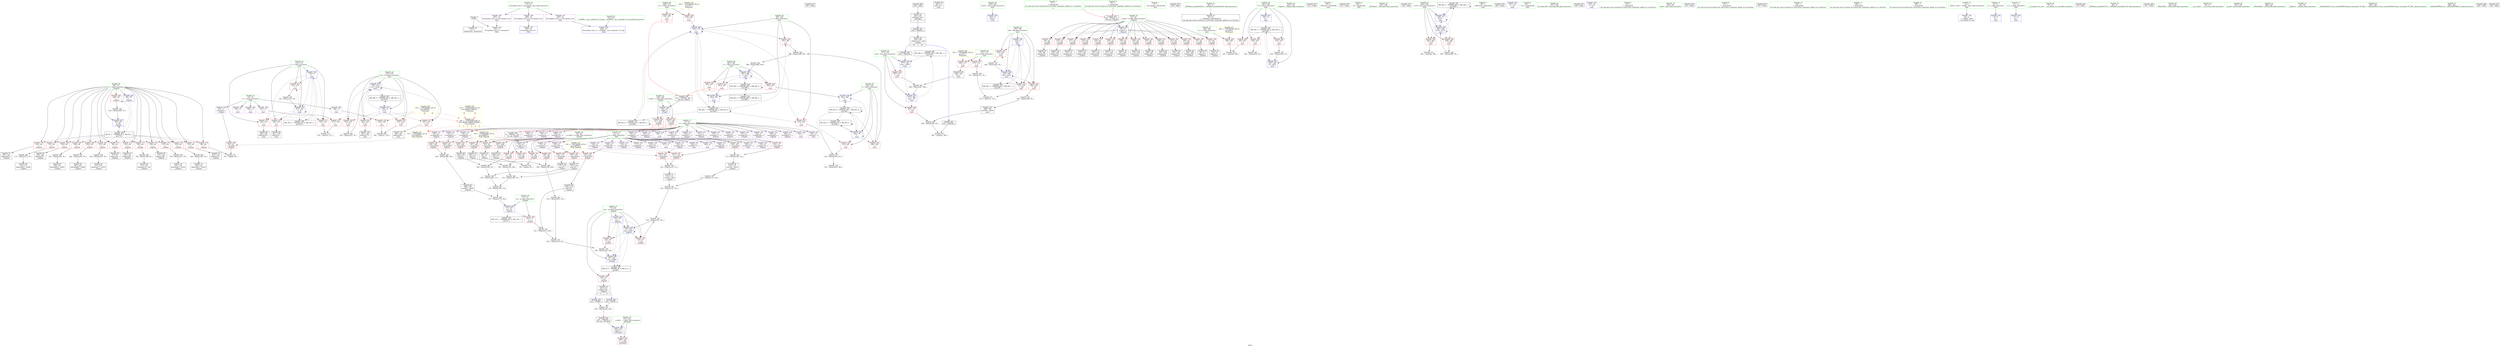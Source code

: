 digraph "SVFG" {
	label="SVFG";

	Node0x55d7565b60c0 [shape=record,color=grey,label="{NodeID: 0\nNullPtr}"];
	Node0x55d7565b60c0 -> Node0x55d7565da450[style=solid];
	Node0x55d7565b60c0 -> Node0x55d7565e6ba0[style=solid];
	Node0x55d7565ee380 [shape=record,color=grey,label="{NodeID: 360\n144 = Binary(143, 78, )\n}"];
	Node0x55d7565ee380 -> Node0x55d7565db350[style=solid];
	Node0x55d7565dc7a0 [shape=record,color=red,label="{NodeID: 194\n165\<--164\n\<--arrayidx44\n_Z3getid\n}"];
	Node0x55d7565dc7a0 -> Node0x55d7565db900[style=solid];
	Node0x55d7565d9990 [shape=record,color=purple,label="{NodeID: 111\n92\<--17\narrayidx4\<--x\n_Z3getid\n}"];
	Node0x55d7565d9990 -> Node0x55d7565e20a0[style=solid];
	Node0x55d7565d7c90 [shape=record,color=green,label="{NodeID: 28\n69\<--70\ni\<--i_field_insensitive\n_Z3getid\n}"];
	Node0x55d7565d7c90 -> Node0x55d7565e12d0[style=solid];
	Node0x55d7565d7c90 -> Node0x55d7565e13a0[style=solid];
	Node0x55d7565d7c90 -> Node0x55d7565e1470[style=solid];
	Node0x55d7565d7c90 -> Node0x55d7565e1540[style=solid];
	Node0x55d7565d7c90 -> Node0x55d7565e1610[style=solid];
	Node0x55d7565d7c90 -> Node0x55d7565e16e0[style=solid];
	Node0x55d7565d7c90 -> Node0x55d7565e17b0[style=solid];
	Node0x55d7565d7c90 -> Node0x55d7565e1880[style=solid];
	Node0x55d7565d7c90 -> Node0x55d7565e1950[style=solid];
	Node0x55d7565d7c90 -> Node0x55d7565e1a20[style=solid];
	Node0x55d7565d7c90 -> Node0x55d7565e1af0[style=solid];
	Node0x55d7565d7c90 -> Node0x55d7565e1bc0[style=solid];
	Node0x55d7565d7c90 -> Node0x55d7565e1c90[style=solid];
	Node0x55d7565d7c90 -> Node0x55d7565e1d60[style=solid];
	Node0x55d7565d7c90 -> Node0x55d7565e1e30[style=solid];
	Node0x55d7565d7c90 -> Node0x55d7565e6f10[style=solid];
	Node0x55d7565d7c90 -> Node0x55d7565e7250[style=solid];
	Node0x55d75661ca40 [shape=record,color=black,label="{NodeID: 471\n305 = PHI()\n}"];
	Node0x55d7565e3cc0 [shape=record,color=black,label="{NodeID: 388\nMR_38V_2 = PHI(MR_38V_4, MR_38V_1, )\npts\{278 \}\n}"];
	Node0x55d7565e3cc0 -> Node0x55d7565e79a0[style=dashed];
	Node0x55d7565dde60 [shape=record,color=red,label="{NodeID: 222\n394\<--279\n\<--i28\nmain\n}"];
	Node0x55d7565dde60 -> Node0x55d7565ed780[style=solid];
	Node0x55d7565df910 [shape=record,color=purple,label="{NodeID: 139\n218\<--21\narrayidx78\<--y\n_Z3getid\n}"];
	Node0x55d7565df910 -> Node0x55d7565dcbb0[style=solid];
	Node0x55d7565da550 [shape=record,color=black,label="{NodeID: 56\n262\<--9\nmain_ret\<--\nmain\n}"];
	Node0x55d7565ebb00 [shape=record,color=grey,label="{NodeID: 333\n414 = Binary(412, 413, )\n}"];
	Node0x55d7565ebb00 -> Node0x55d7565ebc80[style=solid];
	Node0x55d7565e74c0 [shape=record,color=blue,label="{NodeID: 250\n263\<--9\nretval\<--\nmain\n}"];
	Node0x55d7565e1060 [shape=record,color=red,label="{NodeID: 167\n135\<--67\n\<--ans\n_Z3getid\n}"];
	Node0x55d7565e1060 -> Node0x55d7565eca00[style=solid];
	Node0x55d7565dbc40 [shape=record,color=black,label="{NodeID: 84\n181\<--180\nidxprom55\<--\n_Z3getid\n}"];
	Node0x55d7565b6310 [shape=record,color=green,label="{NodeID: 1\n7\<--1\n__dso_handle\<--dummyObj\nGlob }"];
	Node0x55d7565ee500 [shape=record,color=grey,label="{NodeID: 361\n368 = Binary(367, 366, )\n}"];
	Node0x55d7565ee500 -> Node0x55d7565e7a70[style=solid];
	Node0x55d7565dc870 [shape=record,color=red,label="{NodeID: 195\n176\<--175\n\<--arrayidx51\n_Z3getid\n}"];
	Node0x55d7565dc870 -> Node0x55d7565dbb70[style=solid];
	Node0x55d7565d9a60 [shape=record,color=purple,label="{NodeID: 112\n100\<--17\narrayidx7\<--x\n_Z3getid\n}"];
	Node0x55d7565d7d60 [shape=record,color=green,label="{NodeID: 29\n71\<--72\nyy\<--yy_field_insensitive\n_Z3getid\n}"];
	Node0x55d7565d7d60 -> Node0x55d7565e1f00[style=solid];
	Node0x55d7565d7d60 -> Node0x55d7565e70b0[style=solid];
	Node0x55d75661cb40 [shape=record,color=black,label="{NodeID: 472\n309 = PHI()\n}"];
	Node0x55d7565e41c0 [shape=record,color=black,label="{NodeID: 389\nMR_40V_2 = PHI(MR_40V_4, MR_40V_1, )\npts\{280 \}\n}"];
	Node0x55d7565e41c0 -> Node0x55d7565e7b40[style=dashed];
	Node0x55d7565ddf30 [shape=record,color=red,label="{NodeID: 223\n419\<--279\n\<--i28\nmain\n}"];
	Node0x55d7565ddf30 -> Node0x55d7565edf00[style=solid];
	Node0x55d7565df9e0 [shape=record,color=purple,label="{NodeID: 140\n327\<--21\n\<--y\nmain\n}"];
	Node0x55d7565da620 [shape=record,color=black,label="{NodeID: 57\n44\<--45\n\<--_ZNSt8ios_base4InitD1Ev\nCan only get source location for instruction, argument, global var or function.}"];
	Node0x55d7566086e0 [shape=record,color=yellow,style=double,label="{NodeID: 417\n26V_1 = ENCHI(MR_26V_0)\npts\{266 \}\nFun[main]}"];
	Node0x55d7566086e0 -> Node0x55d7565dcef0[style=dashed];
	Node0x55d7565ebc80 [shape=record,color=grey,label="{NodeID: 334\n415 = Binary(414, 390, )\n}"];
	Node0x55d7565e7590 [shape=record,color=blue,label="{NodeID: 251\n267\<--9\ntt\<--\nmain\n}"];
	Node0x55d7565e7590 -> Node0x55d7565e2dc0[style=dashed];
	Node0x55d7565e1130 [shape=record,color=red,label="{NodeID: 168\n223\<--67\n\<--ans\n_Z3getid\n}"];
	Node0x55d7565e1130 -> Node0x55d7565ebe00[style=solid];
	Node0x55d7565dbd10 [shape=record,color=black,label="{NodeID: 85\n184\<--183\nidxprom57\<--\n_Z3getid\n}"];
	Node0x55d7565cd1c0 [shape=record,color=green,label="{NodeID: 2\n9\<--1\n\<--dummyObj\nCan only get source location for instruction, argument, global var or function.|{<s0>4}}"];
	Node0x55d7565cd1c0:s0 -> Node0x55d75661d860[style=solid,color=red];
	Node0x55d7565ee680 [shape=record,color=grey,label="{NodeID: 362\n195 = Binary(186, 194, )\n}"];
	Node0x55d7565ee680 -> Node0x55d7565dbf80[style=solid];
	Node0x55d7565dc940 [shape=record,color=red,label="{NodeID: 196\n186\<--185\n\<--arrayidx58\n_Z3getid\n}"];
	Node0x55d7565dc940 -> Node0x55d7565ee680[style=solid];
	Node0x55d7565d9b30 [shape=record,color=purple,label="{NodeID: 113\n103\<--17\narrayidx9\<--x\n_Z3getid\n}"];
	Node0x55d7565d9b30 -> Node0x55d7565e2170[style=solid];
	Node0x55d7565d7e30 [shape=record,color=green,label="{NodeID: 30\n234\<--235\n_Z3getd\<--_Z3getd_field_insensitive\n}"];
	Node0x55d75661cc40 [shape=record,color=black,label="{NodeID: 473\n311 = PHI()\n}"];
	Node0x55d7565e42b0 [shape=record,color=black,label="{NodeID: 390\nMR_42V_2 = PHI(MR_42V_3, MR_42V_1, )\npts\{282 \}\n}"];
	Node0x55d7565e42b0 -> Node0x55d7565e7c10[style=dashed];
	Node0x55d7565e42b0 -> Node0x55d7565e42b0[style=dashed];
	Node0x55d7565de000 [shape=record,color=red,label="{NodeID: 224\n386\<--281\n\<--l\nmain\n}"];
	Node0x55d7565de000 -> Node0x55d7565ec880[style=solid];
	Node0x55d7565dfab0 [shape=record,color=purple,label="{NodeID: 141\n328\<--21\narrayidx11\<--y\nmain\n}"];
	Node0x55d7565da720 [shape=record,color=black,label="{NodeID: 58\n82\<--81\nidxprom\<--\n_Z3getid\n}"];
	Node0x55d7565ebe00 [shape=record,color=grey,label="{NodeID: 335\n224 = Binary(223, 222, )\n}"];
	Node0x55d7565ebe00 -> Node0x55d7565e7180[style=solid];
	Node0x55d7565e7660 [shape=record,color=blue,label="{NodeID: 252\n273\<--9\ni\<--\nmain\n}"];
	Node0x55d7565e7660 -> Node0x55d7565dd570[style=dashed];
	Node0x55d7565e7660 -> Node0x55d7565dd640[style=dashed];
	Node0x55d7565e7660 -> Node0x55d7565dd710[style=dashed];
	Node0x55d7565e7660 -> Node0x55d7565dd7e0[style=dashed];
	Node0x55d7565e7660 -> Node0x55d7565e7730[style=dashed];
	Node0x55d7565e7660 -> Node0x55d7565e32c0[style=dashed];
	Node0x55d7565e1200 [shape=record,color=red,label="{NodeID: 169\n232\<--67\n\<--ans\n_Z3getid\n}"];
	Node0x55d7565e1200 -> Node0x55d7565dc530[style=solid];
	Node0x55d7565dbde0 [shape=record,color=black,label="{NodeID: 86\n188\<--187\nidxprom59\<--\n_Z3getid\n}"];
	Node0x55d7565cd250 [shape=record,color=green,label="{NodeID: 3\n25\<--1\n_ZSt3cin\<--dummyObj\nGlob }"];
	Node0x55d7565ee800 [shape=record,color=grey,label="{NodeID: 363\n354 = Binary(353, 78, )\n}"];
	Node0x55d7565ee800 -> Node0x55d7565e78d0[style=solid];
	Node0x55d7565dca10 [shape=record,color=red,label="{NodeID: 197\n194\<--193\n\<--arrayidx63\n_Z3getid\n}"];
	Node0x55d7565dca10 -> Node0x55d7565ee680[style=solid];
	Node0x55d7565d9c00 [shape=record,color=purple,label="{NodeID: 114\n107\<--17\narrayidx11\<--x\n_Z3getid\n}"];
	Node0x55d7565d7f00 [shape=record,color=green,label="{NodeID: 31\n238\<--239\nx.addr\<--x.addr_field_insensitive\n_Z3getd\n}"];
	Node0x55d7565d7f00 -> Node0x55d7565dcc80[style=solid];
	Node0x55d7565d7f00 -> Node0x55d7565dcd50[style=solid];
	Node0x55d7565d7f00 -> Node0x55d7565e7320[style=solid];
	Node0x55d75661ce10 [shape=record,color=black,label="{NodeID: 474\n312 = PHI()\n}"];
	Node0x55d7565e43a0 [shape=record,color=black,label="{NodeID: 391\nMR_44V_2 = PHI(MR_44V_3, MR_44V_1, )\npts\{284 \}\n}"];
	Node0x55d7565e43a0 -> Node0x55d7565e7ce0[style=dashed];
	Node0x55d7565e43a0 -> Node0x55d7565e43a0[style=dashed];
	Node0x55d7565de0d0 [shape=record,color=red,label="{NodeID: 225\n412\<--281\n\<--l\nmain\n}"];
	Node0x55d7565de0d0 -> Node0x55d7565ebb00[style=solid];
	Node0x55d7565dfb80 [shape=record,color=purple,label="{NodeID: 142\n349\<--21\n\<--y\nmain\n}"];
	Node0x55d7565da7f0 [shape=record,color=black,label="{NodeID: 59\n88\<--87\nidxprom1\<--\n_Z3getid\n}"];
	Node0x55d7566088a0 [shape=record,color=yellow,style=double,label="{NodeID: 419\n30V_1 = ENCHI(MR_30V_0)\npts\{270 \}\nFun[main]}"];
	Node0x55d7566088a0 -> Node0x55d7565dd230[style=dashed];
	Node0x55d7566088a0 -> Node0x55d7565dd300[style=dashed];
	Node0x55d7565ebf80 [shape=record,color=grey,label="{NodeID: 336\n229 = Binary(228, 78, )\n}"];
	Node0x55d7565ebf80 -> Node0x55d7565e7250[style=solid];
	Node0x55d7565e7730 [shape=record,color=blue,label="{NodeID: 253\n273\<--332\ni\<--inc\nmain\n}"];
	Node0x55d7565e7730 -> Node0x55d7565dd570[style=dashed];
	Node0x55d7565e7730 -> Node0x55d7565dd640[style=dashed];
	Node0x55d7565e7730 -> Node0x55d7565dd710[style=dashed];
	Node0x55d7565e7730 -> Node0x55d7565dd7e0[style=dashed];
	Node0x55d7565e7730 -> Node0x55d7565e7730[style=dashed];
	Node0x55d7565e7730 -> Node0x55d7565e32c0[style=dashed];
	Node0x55d7565e12d0 [shape=record,color=red,label="{NodeID: 170\n80\<--69\n\<--i\n_Z3getid\n}"];
	Node0x55d7565e12d0 -> Node0x55d7565efa00[style=solid];
	Node0x55d7565dbeb0 [shape=record,color=black,label="{NodeID: 87\n192\<--191\nidxprom62\<--sub61\n_Z3getid\n}"];
	Node0x55d7565cc1d0 [shape=record,color=green,label="{NodeID: 4\n26\<--1\n.str\<--dummyObj\nGlob }"];
	Node0x55d7565ee980 [shape=record,color=grey,label="{NodeID: 364\n197 = Binary(179, 196, )\n}"];
	Node0x55d7565ee980 -> Node0x55d7565e70b0[style=solid];
	Node0x55d7565dcae0 [shape=record,color=red,label="{NodeID: 198\n207\<--206\n\<--arrayidx70\n_Z3getid\n}"];
	Node0x55d7565dcae0 -> Node0x55d7565dc1f0[style=solid];
	Node0x55d7565d9cd0 [shape=record,color=purple,label="{NodeID: 115\n111\<--17\narrayidx13\<--x\n_Z3getid\n}"];
	Node0x55d7565d9cd0 -> Node0x55d7565e2240[style=solid];
	Node0x55d7565d7fd0 [shape=record,color=green,label="{NodeID: 32\n247\<--248\n_ZSt3absd\<--_ZSt3absd_field_insensitive\n}"];
	Node0x55d75661cee0 [shape=record,color=black,label="{NodeID: 475\n324 = PHI()\n}"];
	Node0x55d756602c60 [shape=record,color=black,label="{NodeID: 392\nMR_46V_2 = PHI(MR_46V_3, MR_46V_1, )\npts\{286 \}\n}"];
	Node0x55d756602c60 -> Node0x55d7565e7db0[style=dashed];
	Node0x55d756602c60 -> Node0x55d756602c60[style=dashed];
	Node0x55d7565de1a0 [shape=record,color=red,label="{NodeID: 226\n387\<--283\n\<--r\nmain\n}"];
	Node0x55d7565de1a0 -> Node0x55d7565ec880[style=solid];
	Node0x55d7565dfc50 [shape=record,color=purple,label="{NodeID: 143\n350\<--21\narrayidx21\<--y\nmain\n}"];
	Node0x55d7565da8c0 [shape=record,color=black,label="{NodeID: 60\n91\<--90\nidxprom3\<--\n_Z3getid\n}"];
	Node0x55d756608980 [shape=record,color=yellow,style=double,label="{NodeID: 420\n32V_1 = ENCHI(MR_32V_0)\npts\{272 \}\nFun[main]}"];
	Node0x55d756608980 -> Node0x55d7565dd3d0[style=dashed];
	Node0x55d756608980 -> Node0x55d7565dd4a0[style=dashed];
	Node0x55d7565ec100 [shape=record,color=grey,label="{NodeID: 337\n149 = Binary(139, 148, )\n}"];
	Node0x55d7565ec100 -> Node0x55d7565eec80[style=solid];
	Node0x55d7565e7800 [shape=record,color=blue,label="{NodeID: 254\n275\<--9\ni13\<--\nmain\n}"];
	Node0x55d7565e7800 -> Node0x55d7565dd8b0[style=dashed];
	Node0x55d7565e7800 -> Node0x55d7565dd980[style=dashed];
	Node0x55d7565e7800 -> Node0x55d7565dda50[style=dashed];
	Node0x55d7565e7800 -> Node0x55d7565ddb20[style=dashed];
	Node0x55d7565e7800 -> Node0x55d7565e78d0[style=dashed];
	Node0x55d7565e7800 -> Node0x55d7565e37c0[style=dashed];
	Node0x55d7565e13a0 [shape=record,color=red,label="{NodeID: 171\n90\<--69\n\<--i\n_Z3getid\n}"];
	Node0x55d7565e13a0 -> Node0x55d7565da8c0[style=solid];
	Node0x55d7565dbf80 [shape=record,color=black,label="{NodeID: 88\n196\<--195\nconv65\<--sub64\n_Z3getid\n}"];
	Node0x55d7565dbf80 -> Node0x55d7565ee980[style=solid];
	Node0x55d7565cc260 [shape=record,color=green,label="{NodeID: 5\n28\<--1\n_ZSt4cout\<--dummyObj\nGlob }"];
	Node0x55d7565eeb00 [shape=record,color=grey,label="{NodeID: 365\n178 = Binary(168, 177, )\n}"];
	Node0x55d7565eeb00 -> Node0x55d7565ec700[style=solid];
	Node0x55d7565dcbb0 [shape=record,color=red,label="{NodeID: 199\n219\<--218\n\<--arrayidx78\n_Z3getid\n}"];
	Node0x55d7565dcbb0 -> Node0x55d7565dc460[style=solid];
	Node0x55d7565de660 [shape=record,color=purple,label="{NodeID: 116\n142\<--17\narrayidx29\<--x\n_Z3getid\n}"];
	Node0x55d7565d80d0 [shape=record,color=green,label="{NodeID: 33\n252\<--253\n__x.addr\<--__x.addr_field_insensitive\n_ZSt3absd\n}"];
	Node0x55d7565d80d0 -> Node0x55d7565dce20[style=solid];
	Node0x55d7565d80d0 -> Node0x55d7565e73f0[style=solid];
	Node0x55d75661d010 [shape=record,color=black,label="{NodeID: 476\n329 = PHI()\n}"];
	Node0x55d756603130 [shape=record,color=black,label="{NodeID: 393\nMR_48V_2 = PHI(MR_48V_3, MR_48V_1, )\npts\{288 \}\n}"];
	Node0x55d756603130 -> Node0x55d756606c30[style=dashed];
	Node0x55d7565de270 [shape=record,color=red,label="{NodeID: 227\n413\<--283\n\<--r\nmain\n}"];
	Node0x55d7565de270 -> Node0x55d7565ebb00[style=solid];
	Node0x55d7565dfd20 [shape=record,color=purple,label="{NodeID: 144\n301\<--26\n\<--.str\nmain\n}"];
	Node0x55d7565da990 [shape=record,color=black,label="{NodeID: 61\n94\<--93\nconv\<--\n_Z3getid\n}"];
	Node0x55d7565da990 -> Node0x55d7565ef880[style=solid];
	Node0x55d7565ec280 [shape=record,color=grey,label="{NodeID: 338\n389 = Binary(388, 390, )\n}"];
	Node0x55d7565ec280 -> Node0x55d7565e7e80[style=solid];
	Node0x55d7565e78d0 [shape=record,color=blue,label="{NodeID: 255\n275\<--354\ni13\<--inc24\nmain\n}"];
	Node0x55d7565e78d0 -> Node0x55d7565dd8b0[style=dashed];
	Node0x55d7565e78d0 -> Node0x55d7565dd980[style=dashed];
	Node0x55d7565e78d0 -> Node0x55d7565dda50[style=dashed];
	Node0x55d7565e78d0 -> Node0x55d7565ddb20[style=dashed];
	Node0x55d7565e78d0 -> Node0x55d7565e78d0[style=dashed];
	Node0x55d7565e78d0 -> Node0x55d7565e37c0[style=dashed];
	Node0x55d7565e1470 [shape=record,color=red,label="{NodeID: 172\n101\<--69\n\<--i\n_Z3getid\n}"];
	Node0x55d7565e1470 -> Node0x55d7565dab30[style=solid];
	Node0x55d7565dc050 [shape=record,color=black,label="{NodeID: 89\n201\<--200\nidxprom66\<--\n_Z3getid\n}"];
	Node0x55d7565cc3b0 [shape=record,color=green,label="{NodeID: 6\n29\<--1\n.str.1\<--dummyObj\nGlob }"];
	Node0x55d7565eec80 [shape=record,color=grey,label="{NodeID: 366\n158 = Binary(149, 157, )\n}"];
	Node0x55d7565eec80 -> Node0x55d7565ec700[style=solid];
	Node0x55d7565dcc80 [shape=record,color=red,label="{NodeID: 200\n241\<--238\n\<--x.addr\n_Z3getd\n|{<s0>3}}"];
	Node0x55d7565dcc80:s0 -> Node0x55d75661da70[style=solid,color=red];
	Node0x55d7565de730 [shape=record,color=purple,label="{NodeID: 117\n146\<--17\narrayidx32\<--x\n_Z3getid\n}"];
	Node0x55d7565de730 -> Node0x55d7565dc600[style=solid];
	Node0x55d7565d81a0 [shape=record,color=green,label="{NodeID: 34\n257\<--258\nllvm.fabs.f64\<--llvm.fabs.f64_field_insensitive\n}"];
	Node0x55d75661d0e0 [shape=record,color=black,label="{NodeID: 477\n346 = PHI()\n}"];
	Node0x55d7565de340 [shape=record,color=red,label="{NodeID: 228\n382\<--285\n\<--tt32\nmain\n}"];
	Node0x55d7565de340 -> Node0x55d7565ef580[style=solid];
	Node0x55d7565dfdf0 [shape=record,color=purple,label="{NodeID: 145\n416\<--29\n\<--.str.1\nmain\n}"];
	Node0x55d7565daa60 [shape=record,color=black,label="{NodeID: 62\n99\<--98\nidxprom6\<--\n_Z3getid\n}"];
	Node0x55d7565ec400 [shape=record,color=grey,label="{NodeID: 339\n374 = Binary(373, 78, )\n}"];
	Node0x55d7565ec400 -> Node0x55d7565ef400[style=solid];
	Node0x55d7565e79a0 [shape=record,color=blue,label="{NodeID: 256\n277\<--363\nsum\<--call27\nmain\n}"];
	Node0x55d7565e79a0 -> Node0x55d7565ddbf0[style=dashed];
	Node0x55d7565e79a0 -> Node0x55d7565e7a70[style=dashed];
	Node0x55d7565e1540 [shape=record,color=red,label="{NodeID: 173\n108\<--69\n\<--i\n_Z3getid\n}"];
	Node0x55d7565e1540 -> Node0x55d7565edd80[style=solid];
	Node0x55d7565dc120 [shape=record,color=black,label="{NodeID: 90\n205\<--204\nidxprom69\<--sub68\n_Z3getid\n}"];
	Node0x55d7565cc440 [shape=record,color=green,label="{NodeID: 7\n32\<--1\n\<--dummyObj\nCan only get source location for instruction, argument, global var or function.}"];
	Node0x55d7565eee00 [shape=record,color=grey,label="{NodeID: 367\n300 = Binary(299, 78, )\n}"];
	Node0x55d7565dcd50 [shape=record,color=red,label="{NodeID: 201\n243\<--238\n\<--x.addr\n_Z3getd\n|{<s0>4}}"];
	Node0x55d7565dcd50:s0 -> Node0x55d75661da70[style=solid,color=red];
	Node0x55d7565de800 [shape=record,color=purple,label="{NodeID: 118\n161\<--17\narrayidx42\<--x\n_Z3getid\n}"];
	Node0x55d7565d82a0 [shape=record,color=green,label="{NodeID: 35\n260\<--261\nmain\<--main_field_insensitive\n}"];
	Node0x55d75661d210 [shape=record,color=black,label="{NodeID: 478\n351 = PHI()\n}"];
	Node0x55d7565de410 [shape=record,color=red,label="{NodeID: 229\n408\<--285\n\<--tt32\nmain\n}"];
	Node0x55d7565de410 -> Node0x55d7565ed300[style=solid];
	Node0x55d7565dfec0 [shape=record,color=purple,label="{NodeID: 146\n449\<--31\nllvm.global_ctors_0\<--llvm.global_ctors\nGlob }"];
	Node0x55d7565dfec0 -> Node0x55d7565e69a0[style=solid];
	Node0x55d7565dab30 [shape=record,color=black,label="{NodeID: 63\n102\<--101\nidxprom8\<--\n_Z3getid\n}"];
	Node0x55d7565ec580 [shape=record,color=grey,label="{NodeID: 340\n191 = Binary(190, 78, )\n}"];
	Node0x55d7565ec580 -> Node0x55d7565dbeb0[style=solid];
	Node0x55d7565e7a70 [shape=record,color=blue,label="{NodeID: 257\n277\<--368\nsum\<--div\nmain\n}"];
	Node0x55d7565e7a70 -> Node0x55d7565ddcc0[style=dashed];
	Node0x55d7565e7a70 -> Node0x55d7565e3cc0[style=dashed];
	Node0x55d7565e1610 [shape=record,color=red,label="{NodeID: 174\n120\<--69\n\<--i\n_Z3getid\n}"];
	Node0x55d7565e1610 -> Node0x55d7565daf40[style=solid];
	Node0x55d7565dc1f0 [shape=record,color=black,label="{NodeID: 91\n208\<--207\nconv71\<--\n_Z3getid\n}"];
	Node0x55d7565dc1f0 -> Node0x55d7565ed180[style=solid];
	Node0x55d7565cca00 [shape=record,color=green,label="{NodeID: 8\n76\<--1\n\<--dummyObj\nCan only get source location for instruction, argument, global var or function.}"];
	Node0x55d7565eef80 [shape=record,color=grey,label="{NodeID: 368\n173 = Binary(172, 78, )\n}"];
	Node0x55d7565eef80 -> Node0x55d7565dbaa0[style=solid];
	Node0x55d7565dce20 [shape=record,color=red,label="{NodeID: 202\n255\<--252\n\<--__x.addr\n_ZSt3absd\n}"];
	Node0x55d7565de8d0 [shape=record,color=purple,label="{NodeID: 119\n164\<--17\narrayidx44\<--x\n_Z3getid\n}"];
	Node0x55d7565de8d0 -> Node0x55d7565dc7a0[style=solid];
	Node0x55d7565d83a0 [shape=record,color=green,label="{NodeID: 36\n263\<--264\nretval\<--retval_field_insensitive\nmain\n}"];
	Node0x55d7565d83a0 -> Node0x55d7565e74c0[style=solid];
	Node0x55d75661d2e0 [shape=record,color=black,label="{NodeID: 479\n357 = PHI()\n}"];
	Node0x55d7565de4e0 [shape=record,color=red,label="{NodeID: 230\n392\<--287\n\<--c\nmain\n|{<s0>19}}"];
	Node0x55d7565de4e0:s0 -> Node0x55d75661dbf0[style=solid,color=red];
	Node0x55d7565dffc0 [shape=record,color=purple,label="{NodeID: 147\n450\<--31\nllvm.global_ctors_1\<--llvm.global_ctors\nGlob }"];
	Node0x55d7565dffc0 -> Node0x55d7565e6aa0[style=solid];
	Node0x55d7565dac00 [shape=record,color=black,label="{NodeID: 64\n106\<--105\nidxprom10\<--\n_Z3getid\n}"];
	Node0x55d7565ec700 [shape=record,color=grey,label="{NodeID: 341\n179 = Binary(158, 178, )\n}"];
	Node0x55d7565ec700 -> Node0x55d7565ee980[style=solid];
	Node0x55d7565e7b40 [shape=record,color=blue,label="{NodeID: 258\n279\<--9\ni28\<--\nmain\n}"];
	Node0x55d7565e7b40 -> Node0x55d7565ddd90[style=dashed];
	Node0x55d7565e7b40 -> Node0x55d7565dde60[style=dashed];
	Node0x55d7565e7b40 -> Node0x55d7565ddf30[style=dashed];
	Node0x55d7565e7b40 -> Node0x55d7565e81c0[style=dashed];
	Node0x55d7565e7b40 -> Node0x55d7565e41c0[style=dashed];
	Node0x55d7565e16e0 [shape=record,color=red,label="{NodeID: 175\n127\<--69\n\<--i\n_Z3getid\n}"];
	Node0x55d7565e16e0 -> Node0x55d7565ed480[style=solid];
	Node0x55d7565dc2c0 [shape=record,color=black,label="{NodeID: 92\n213\<--212\nidxprom74\<--\n_Z3getid\n}"];
	Node0x55d7565cca90 [shape=record,color=green,label="{NodeID: 9\n78\<--1\n\<--dummyObj\nCan only get source location for instruction, argument, global var or function.|{<s0>3}}"];
	Node0x55d7565cca90:s0 -> Node0x55d75661d860[style=solid,color=red];
	Node0x55d7565ef100 [shape=record,color=grey,label="{NodeID: 369\n168 = Binary(166, 167, )\n}"];
	Node0x55d7565ef100 -> Node0x55d7565eeb00[style=solid];
	Node0x55d7565dcef0 [shape=record,color=red,label="{NodeID: 203\n296\<--265\n\<--tc\nmain\n}"];
	Node0x55d7565dcef0 -> Node0x55d7565efe80[style=solid];
	Node0x55d7565de9a0 [shape=record,color=purple,label="{NodeID: 120\n182\<--17\narrayidx56\<--x\n_Z3getid\n}"];
	Node0x55d7565d8470 [shape=record,color=green,label="{NodeID: 37\n265\<--266\ntc\<--tc_field_insensitive\nmain\n}"];
	Node0x55d7565d8470 -> Node0x55d7565dcef0[style=solid];
	Node0x55d75661d3b0 [shape=record,color=black,label="{NodeID: 480\n363 = PHI(236, )\n}"];
	Node0x55d75661d3b0 -> Node0x55d7565e79a0[style=solid];
	Node0x55d7565e64d0 [shape=record,color=red,label="{NodeID: 231\n401\<--287\n\<--c\nmain\n}"];
	Node0x55d7565e64d0 -> Node0x55d7565e7f50[style=solid];
	Node0x55d7565e00c0 [shape=record,color=purple,label="{NodeID: 148\n451\<--31\nllvm.global_ctors_2\<--llvm.global_ctors\nGlob }"];
	Node0x55d7565e00c0 -> Node0x55d7565e6ba0[style=solid];
	Node0x55d7565dacd0 [shape=record,color=black,label="{NodeID: 65\n110\<--109\nidxprom12\<--sub\n_Z3getid\n}"];
	Node0x55d7565ec880 [shape=record,color=grey,label="{NodeID: 342\n388 = Binary(386, 387, )\n}"];
	Node0x55d7565ec880 -> Node0x55d7565ec280[style=solid];
	Node0x55d7565e7c10 [shape=record,color=blue,label="{NodeID: 259\n281\<--76\nl\<--\nmain\n}"];
	Node0x55d7565e7c10 -> Node0x55d7565de000[style=dashed];
	Node0x55d7565e7c10 -> Node0x55d7565de0d0[style=dashed];
	Node0x55d7565e7c10 -> Node0x55d7565e7c10[style=dashed];
	Node0x55d7565e7c10 -> Node0x55d7565e8020[style=dashed];
	Node0x55d7565e7c10 -> Node0x55d7565fd030[style=dashed];
	Node0x55d7565e7c10 -> Node0x55d7565e42b0[style=dashed];
	Node0x55d7565e17b0 [shape=record,color=red,label="{NodeID: 176\n143\<--69\n\<--i\n_Z3getid\n}"];
	Node0x55d7565e17b0 -> Node0x55d7565ee380[style=solid];
	Node0x55d7565dc390 [shape=record,color=black,label="{NodeID: 93\n217\<--216\nidxprom77\<--sub76\n_Z3getid\n}"];
	Node0x55d7565cbf60 [shape=record,color=green,label="{NodeID: 10\n116\<--1\n\<--dummyObj\nCan only get source location for instruction, argument, global var or function.}"];
	Node0x55d7565ef280 [shape=record,color=grey,label="{NodeID: 370\n245 = Binary(242, 244, )\n|{<s0>5}}"];
	Node0x55d7565ef280:s0 -> Node0x55d75661d720[style=solid,color=red];
	Node0x55d7565dcfc0 [shape=record,color=red,label="{NodeID: 204\n295\<--267\n\<--tt\nmain\n}"];
	Node0x55d7565dcfc0 -> Node0x55d7565efe80[style=solid];
	Node0x55d7565dea70 [shape=record,color=purple,label="{NodeID: 121\n185\<--17\narrayidx58\<--x\n_Z3getid\n}"];
	Node0x55d7565dea70 -> Node0x55d7565dc940[style=solid];
	Node0x55d7565d8540 [shape=record,color=green,label="{NodeID: 38\n267\<--268\ntt\<--tt_field_insensitive\nmain\n}"];
	Node0x55d7565d8540 -> Node0x55d7565dcfc0[style=solid];
	Node0x55d7565d8540 -> Node0x55d7565dd090[style=solid];
	Node0x55d7565d8540 -> Node0x55d7565dd160[style=solid];
	Node0x55d7565d8540 -> Node0x55d7565e7590[style=solid];
	Node0x55d7565d8540 -> Node0x55d7565e8290[style=solid];
	Node0x55d75661d5e0 [shape=record,color=black,label="{NodeID: 481\n393 = PHI(236, )\n}"];
	Node0x55d75661d5e0 -> Node0x55d7565ef700[style=solid];
	Node0x55d7565e6560 [shape=record,color=red,label="{NodeID: 232\n404\<--287\n\<--c\nmain\n}"];
	Node0x55d7565e6560 -> Node0x55d7565e8020[style=solid];
	Node0x55d7565e01c0 [shape=record,color=red,label="{NodeID: 149\n81\<--63\n\<--p.addr\n_Z3getid\n}"];
	Node0x55d7565e01c0 -> Node0x55d7565da720[style=solid];
	Node0x55d7565dada0 [shape=record,color=black,label="{NodeID: 66\n114\<--113\nconv15\<--sub14\n_Z3getid\n}"];
	Node0x55d7565dada0 -> Node0x55d7565ed600[style=solid];
	Node0x55d7565eca00 [shape=record,color=grey,label="{NodeID: 343\n136 = Binary(135, 134, )\n}"];
	Node0x55d7565eca00 -> Node0x55d7565e6fe0[style=solid];
	Node0x55d7565e7ce0 [shape=record,color=blue,label="{NodeID: 260\n283\<--378\nr\<--\nmain\n}"];
	Node0x55d7565e7ce0 -> Node0x55d7565de1a0[style=dashed];
	Node0x55d7565e7ce0 -> Node0x55d7565de270[style=dashed];
	Node0x55d7565e7ce0 -> Node0x55d7565e7ce0[style=dashed];
	Node0x55d7565e7ce0 -> Node0x55d7565e7f50[style=dashed];
	Node0x55d7565e7ce0 -> Node0x55d7565fd530[style=dashed];
	Node0x55d7565e7ce0 -> Node0x55d7565e43a0[style=dashed];
	Node0x55d7565e1880 [shape=record,color=red,label="{NodeID: 177\n153\<--69\n\<--i\n_Z3getid\n}"];
	Node0x55d7565e1880 -> Node0x55d7565db5c0[style=solid];
	Node0x55d7565dc460 [shape=record,color=black,label="{NodeID: 94\n220\<--219\nconv79\<--\n_Z3getid\n}"];
	Node0x55d7565dc460 -> Node0x55d7565eb980[style=solid];
	Node0x55d7565cbff0 [shape=record,color=green,label="{NodeID: 11\n384\<--1\n\<--dummyObj\nCan only get source location for instruction, argument, global var or function.}"];
	Node0x55d7565ef400 [shape=record,color=grey,label="{NodeID: 371\n375 = cmp(372, 374, )\n}"];
	Node0x55d7565dd090 [shape=record,color=red,label="{NodeID: 205\n299\<--267\n\<--tt\nmain\n}"];
	Node0x55d7565dd090 -> Node0x55d7565eee00[style=solid];
	Node0x55d7565deb40 [shape=record,color=purple,label="{NodeID: 122\n189\<--17\narrayidx60\<--x\n_Z3getid\n}"];
	Node0x55d7565d8610 [shape=record,color=green,label="{NodeID: 39\n269\<--270\nw\<--w_field_insensitive\nmain\n}"];
	Node0x55d7565d8610 -> Node0x55d7565dd230[style=solid];
	Node0x55d7565d8610 -> Node0x55d7565dd300[style=solid];
	Node0x55d75661d720 [shape=record,color=black,label="{NodeID: 482\n251 = PHI(245, )\n0th arg _ZSt3absd }"];
	Node0x55d75661d720 -> Node0x55d7565e73f0[style=solid];
	Node0x55d756605740 [shape=record,color=black,label="{NodeID: 399\nMR_8V_3 = PHI(MR_8V_4, MR_8V_2, )\npts\{70 \}\n}"];
	Node0x55d756605740 -> Node0x55d7565e12d0[style=dashed];
	Node0x55d756605740 -> Node0x55d7565e13a0[style=dashed];
	Node0x55d756605740 -> Node0x55d7565e1470[style=dashed];
	Node0x55d756605740 -> Node0x55d7565e1540[style=dashed];
	Node0x55d756605740 -> Node0x55d7565e1610[style=dashed];
	Node0x55d756605740 -> Node0x55d7565e16e0[style=dashed];
	Node0x55d756605740 -> Node0x55d7565e17b0[style=dashed];
	Node0x55d756605740 -> Node0x55d7565e1880[style=dashed];
	Node0x55d756605740 -> Node0x55d7565e1950[style=dashed];
	Node0x55d756605740 -> Node0x55d7565e1a20[style=dashed];
	Node0x55d756605740 -> Node0x55d7565e1af0[style=dashed];
	Node0x55d756605740 -> Node0x55d7565e1bc0[style=dashed];
	Node0x55d756605740 -> Node0x55d7565e1c90[style=dashed];
	Node0x55d756605740 -> Node0x55d7565e1d60[style=dashed];
	Node0x55d756605740 -> Node0x55d7565e1e30[style=dashed];
	Node0x55d756605740 -> Node0x55d7565e7250[style=dashed];
	Node0x55d7565e6630 [shape=record,color=red,label="{NodeID: 233\n317\<--316\n\<--\nmain\n}"];
	Node0x55d7565e6630 -> Node0x55d7565efd00[style=solid];
	Node0x55d7565e0290 [shape=record,color=red,label="{NodeID: 150\n87\<--63\n\<--p.addr\n_Z3getid\n}"];
	Node0x55d7565e0290 -> Node0x55d7565da7f0[style=solid];
	Node0x55d7565dae70 [shape=record,color=black,label="{NodeID: 67\n118\<--117\nidxprom16\<--\n_Z3getid\n}"];
	Node0x55d7565ecb80 [shape=record,color=grey,label="{NodeID: 344\n132 = Binary(123, 131, )\n}"];
	Node0x55d7565ecb80 -> Node0x55d7565db1b0[style=solid];
	Node0x55d7565e7db0 [shape=record,color=blue,label="{NodeID: 261\n285\<--9\ntt32\<--\nmain\n}"];
	Node0x55d7565e7db0 -> Node0x55d7565de340[style=dashed];
	Node0x55d7565e7db0 -> Node0x55d7565de410[style=dashed];
	Node0x55d7565e7db0 -> Node0x55d7565e7db0[style=dashed];
	Node0x55d7565e7db0 -> Node0x55d7565e80f0[style=dashed];
	Node0x55d7565e7db0 -> Node0x55d756602c60[style=dashed];
	Node0x55d7565e1950 [shape=record,color=red,label="{NodeID: 178\n162\<--69\n\<--i\n_Z3getid\n}"];
	Node0x55d7565e1950 -> Node0x55d7565db830[style=solid];
	Node0x55d7565dc530 [shape=record,color=black,label="{NodeID: 95\n60\<--232\n_Z3getid_ret\<--\n_Z3getid\n|{<s0>3|<s1>4}}"];
	Node0x55d7565dc530:s0 -> Node0x55d75661c3a0[style=solid,color=blue];
	Node0x55d7565dc530:s1 -> Node0x55d75661c590[style=solid,color=blue];
	Node0x55d7565cd520 [shape=record,color=green,label="{NodeID: 12\n390\<--1\n\<--dummyObj\nCan only get source location for instruction, argument, global var or function.}"];
	Node0x55d7565ef580 [shape=record,color=grey,label="{NodeID: 372\n383 = cmp(382, 384, )\n}"];
	Node0x55d7565dd160 [shape=record,color=red,label="{NodeID: 206\n424\<--267\n\<--tt\nmain\n}"];
	Node0x55d7565dd160 -> Node0x55d7565edc00[style=solid];
	Node0x55d7565dec10 [shape=record,color=purple,label="{NodeID: 123\n193\<--17\narrayidx63\<--x\n_Z3getid\n}"];
	Node0x55d7565dec10 -> Node0x55d7565dca10[style=solid];
	Node0x55d7565d86e0 [shape=record,color=green,label="{NodeID: 40\n271\<--272\ng\<--g_field_insensitive\nmain\n}"];
	Node0x55d7565d86e0 -> Node0x55d7565dd3d0[style=solid];
	Node0x55d7565d86e0 -> Node0x55d7565dd4a0[style=solid];
	Node0x55d75661d860 [shape=record,color=black,label="{NodeID: 483\n61 = PHI(78, 9, )\n0th arg _Z3getid }"];
	Node0x55d75661d860 -> Node0x55d7565e6ca0[style=solid];
	Node0x55d7565e6700 [shape=record,color=red,label="{NodeID: 234\n339\<--338\n\<--\nmain\n}"];
	Node0x55d7565e6700 -> Node0x55d7565efb80[style=solid];
	Node0x55d7565e0360 [shape=record,color=red,label="{NodeID: 151\n98\<--63\n\<--p.addr\n_Z3getid\n}"];
	Node0x55d7565e0360 -> Node0x55d7565daa60[style=solid];
	Node0x55d7565daf40 [shape=record,color=black,label="{NodeID: 68\n121\<--120\nidxprom18\<--\n_Z3getid\n}"];
	Node0x55d7565ecd00 [shape=record,color=grey,label="{NodeID: 345\n134 = Binary(115, 133, )\n}"];
	Node0x55d7565ecd00 -> Node0x55d7565eca00[style=solid];
	Node0x55d7565e7e80 [shape=record,color=blue,label="{NodeID: 262\n287\<--389\nc\<--div37\nmain\n}"];
	Node0x55d7565e7e80 -> Node0x55d7565de4e0[style=dashed];
	Node0x55d7565e7e80 -> Node0x55d7565e64d0[style=dashed];
	Node0x55d7565e7e80 -> Node0x55d7565e6560[style=dashed];
	Node0x55d7565e7e80 -> Node0x55d7565e7e80[style=dashed];
	Node0x55d7565e7e80 -> Node0x55d756606c30[style=dashed];
	Node0x55d7565e1a20 [shape=record,color=red,label="{NodeID: 179\n172\<--69\n\<--i\n_Z3getid\n}"];
	Node0x55d7565e1a20 -> Node0x55d7565eef80[style=solid];
	Node0x55d7565d8d60 [shape=record,color=black,label="{NodeID: 96\n236\<--246\n_Z3getd_ret\<--call2\n_Z3getd\n|{<s0>18|<s1>19}}"];
	Node0x55d7565d8d60:s0 -> Node0x55d75661d3b0[style=solid,color=blue];
	Node0x55d7565d8d60:s1 -> Node0x55d75661d5e0[style=solid,color=blue];
	Node0x55d7565cd5f0 [shape=record,color=green,label="{NodeID: 13\n4\<--6\n_ZStL8__ioinit\<--_ZStL8__ioinit_field_insensitive\nGlob }"];
	Node0x55d7565cd5f0 -> Node0x55d7565d93e0[style=solid];
	Node0x55d7565ef700 [shape=record,color=grey,label="{NodeID: 373\n399 = cmp(393, 398, )\n}"];
	Node0x55d7565dd230 [shape=record,color=red,label="{NodeID: 207\n362\<--269\n\<--w\nmain\n|{<s0>18}}"];
	Node0x55d7565dd230:s0 -> Node0x55d75661dbf0[style=solid,color=red];
	Node0x55d7565dece0 [shape=record,color=purple,label="{NodeID: 124\n202\<--17\narrayidx67\<--x\n_Z3getid\n}"];
	Node0x55d7565d87b0 [shape=record,color=green,label="{NodeID: 41\n273\<--274\ni\<--i_field_insensitive\nmain\n}"];
	Node0x55d7565d87b0 -> Node0x55d7565dd570[style=solid];
	Node0x55d7565d87b0 -> Node0x55d7565dd640[style=solid];
	Node0x55d7565d87b0 -> Node0x55d7565dd710[style=solid];
	Node0x55d7565d87b0 -> Node0x55d7565dd7e0[style=solid];
	Node0x55d7565d87b0 -> Node0x55d7565e7660[style=solid];
	Node0x55d7565d87b0 -> Node0x55d7565e7730[style=solid];
	Node0x55d75661da70 [shape=record,color=black,label="{NodeID: 484\n62 = PHI(241, 243, )\n1st arg _Z3getid }"];
	Node0x55d75661da70 -> Node0x55d7565e6d70[style=solid];
	Node0x55d7565e67d0 [shape=record,color=blue,label="{NodeID: 235\n8\<--9\nn\<--\nGlob }"];
	Node0x55d7565e0430 [shape=record,color=red,label="{NodeID: 152\n105\<--63\n\<--p.addr\n_Z3getid\n}"];
	Node0x55d7565e0430 -> Node0x55d7565dac00[style=solid];
	Node0x55d7565db010 [shape=record,color=black,label="{NodeID: 69\n125\<--124\nidxprom20\<--\n_Z3getid\n}"];
	Node0x55d756609160 [shape=record,color=yellow,style=double,label="{NodeID: 429\n12V_1 = ENCHI(MR_12V_0)\npts\{160000 \}\nFun[main]|{|<s2>18|<s3>19}}"];
	Node0x55d756609160 -> Node0x55d7565e6630[style=dashed];
	Node0x55d756609160 -> Node0x55d7565e6700[style=dashed];
	Node0x55d756609160:s2 -> Node0x55d756608380[style=dashed,color=red];
	Node0x55d756609160:s3 -> Node0x55d756608380[style=dashed,color=red];
	Node0x55d7565ece80 [shape=record,color=grey,label="{NodeID: 346\n332 = Binary(331, 78, )\n}"];
	Node0x55d7565ece80 -> Node0x55d7565e7730[style=solid];
	Node0x55d7565e7f50 [shape=record,color=blue,label="{NodeID: 263\n283\<--401\nr\<--\nmain\n}"];
	Node0x55d7565e7f50 -> Node0x55d7565fd530[style=dashed];
	Node0x55d7565e1af0 [shape=record,color=red,label="{NodeID: 180\n183\<--69\n\<--i\n_Z3getid\n}"];
	Node0x55d7565e1af0 -> Node0x55d7565dbd10[style=solid];
	Node0x55d7565d8e30 [shape=record,color=black,label="{NodeID: 97\n250\<--256\n_ZSt3absd_ret\<--\n_ZSt3absd\n|{<s0>5}}"];
	Node0x55d7565d8e30:s0 -> Node0x55d75661c690[style=solid,color=blue];
	Node0x55d7565cd6c0 [shape=record,color=green,label="{NodeID: 14\n8\<--10\nn\<--n_field_insensitive\nGlob }"];
	Node0x55d7565cd6c0 -> Node0x55d7565e67d0[style=solid];
	Node0x55d7565ef880 [shape=record,color=grey,label="{NodeID: 374\n96 = cmp(94, 95, )\n}"];
	Node0x55d7565dd300 [shape=record,color=red,label="{NodeID: 208\n378\<--269\n\<--w\nmain\n}"];
	Node0x55d7565dd300 -> Node0x55d7565e7ce0[style=solid];
	Node0x55d7565dedb0 [shape=record,color=purple,label="{NodeID: 125\n206\<--17\narrayidx70\<--x\n_Z3getid\n}"];
	Node0x55d7565dedb0 -> Node0x55d7565dcae0[style=solid];
	Node0x55d7565d8880 [shape=record,color=green,label="{NodeID: 42\n275\<--276\ni13\<--i13_field_insensitive\nmain\n}"];
	Node0x55d7565d8880 -> Node0x55d7565dd8b0[style=solid];
	Node0x55d7565d8880 -> Node0x55d7565dd980[style=solid];
	Node0x55d7565d8880 -> Node0x55d7565dda50[style=solid];
	Node0x55d7565d8880 -> Node0x55d7565ddb20[style=solid];
	Node0x55d7565d8880 -> Node0x55d7565e7800[style=solid];
	Node0x55d7565d8880 -> Node0x55d7565e78d0[style=solid];
	Node0x55d75661dbf0 [shape=record,color=black,label="{NodeID: 485\n237 = PHI(362, 392, )\n0th arg _Z3getd }"];
	Node0x55d75661dbf0 -> Node0x55d7565e7320[style=solid];
	Node0x55d7565e68a0 [shape=record,color=blue,label="{NodeID: 236\n11\<--9\nm\<--\nGlob }"];
	Node0x55d7565e0500 [shape=record,color=red,label="{NodeID: 153\n117\<--63\n\<--p.addr\n_Z3getid\n}"];
	Node0x55d7565e0500 -> Node0x55d7565dae70[style=solid];
	Node0x55d7565db0e0 [shape=record,color=black,label="{NodeID: 70\n129\<--128\nidxprom23\<--sub22\n_Z3getid\n}"];
	Node0x55d756609240 [shape=record,color=yellow,style=double,label="{NodeID: 430\n51V_1 = ENCHI(MR_51V_0)\npts\{200000 240000 \}\nFun[main]|{<s0>18|<s1>19}}"];
	Node0x55d756609240:s0 -> Node0x55d756608380[style=dashed,color=red];
	Node0x55d756609240:s1 -> Node0x55d756608380[style=dashed,color=red];
	Node0x55d7565ed000 [shape=record,color=grey,label="{NodeID: 347\n204 = Binary(203, 78, )\n}"];
	Node0x55d7565ed000 -> Node0x55d7565dc120[style=solid];
	Node0x55d7565e8020 [shape=record,color=blue,label="{NodeID: 264\n281\<--404\nl\<--\nmain\n}"];
	Node0x55d7565e8020 -> Node0x55d7565fd030[style=dashed];
	Node0x55d7565e1bc0 [shape=record,color=red,label="{NodeID: 181\n190\<--69\n\<--i\n_Z3getid\n}"];
	Node0x55d7565e1bc0 -> Node0x55d7565ec580[style=solid];
	Node0x55d7565d8f00 [shape=record,color=black,label="{NodeID: 98\n321\<--320\nidxprom\<--\nmain\n}"];
	Node0x55d7565cd790 [shape=record,color=green,label="{NodeID: 15\n11\<--12\nm\<--m_field_insensitive\nGlob }"];
	Node0x55d7565cd790 -> Node0x55d7565e68a0[style=solid];
	Node0x55d7565efa00 [shape=record,color=grey,label="{NodeID: 375\n85 = cmp(80, 84, )\n}"];
	Node0x55d7565dd3d0 [shape=record,color=red,label="{NodeID: 209\n365\<--271\n\<--g\nmain\n}"];
	Node0x55d7565dd3d0 -> Node0x55d7565d9240[style=solid];
	Node0x55d7565dee80 [shape=record,color=purple,label="{NodeID: 126\n322\<--17\n\<--x\nmain\n}"];
	Node0x55d7565d8950 [shape=record,color=green,label="{NodeID: 43\n277\<--278\nsum\<--sum_field_insensitive\nmain\n}"];
	Node0x55d7565d8950 -> Node0x55d7565ddbf0[style=solid];
	Node0x55d7565d8950 -> Node0x55d7565ddcc0[style=solid];
	Node0x55d7565d8950 -> Node0x55d7565e79a0[style=solid];
	Node0x55d7565d8950 -> Node0x55d7565e7a70[style=solid];
	Node0x55d7565e69a0 [shape=record,color=blue,label="{NodeID: 237\n449\<--32\nllvm.global_ctors_0\<--\nGlob }"];
	Node0x55d7565e05d0 [shape=record,color=red,label="{NodeID: 154\n124\<--63\n\<--p.addr\n_Z3getid\n}"];
	Node0x55d7565e05d0 -> Node0x55d7565db010[style=solid];
	Node0x55d7565db1b0 [shape=record,color=black,label="{NodeID: 71\n133\<--132\nconv25\<--add\n_Z3getid\n}"];
	Node0x55d7565db1b0 -> Node0x55d7565ecd00[style=solid];
	Node0x55d7565ed180 [shape=record,color=grey,label="{NodeID: 348\n209 = Binary(199, 208, )\n}"];
	Node0x55d7565ed180 -> Node0x55d7565ed900[style=solid];
	Node0x55d7565e80f0 [shape=record,color=blue,label="{NodeID: 265\n285\<--409\ntt32\<--inc43\nmain\n}"];
	Node0x55d7565e80f0 -> Node0x55d7565de340[style=dashed];
	Node0x55d7565e80f0 -> Node0x55d7565de410[style=dashed];
	Node0x55d7565e80f0 -> Node0x55d7565e7db0[style=dashed];
	Node0x55d7565e80f0 -> Node0x55d7565e80f0[style=dashed];
	Node0x55d7565e80f0 -> Node0x55d756602c60[style=dashed];
	Node0x55d7565e1c90 [shape=record,color=red,label="{NodeID: 182\n203\<--69\n\<--i\n_Z3getid\n}"];
	Node0x55d7565e1c90 -> Node0x55d7565ed000[style=solid];
	Node0x55d7565d8fd0 [shape=record,color=black,label="{NodeID: 99\n326\<--325\nidxprom10\<--\nmain\n}"];
	Node0x55d7565d7550 [shape=record,color=green,label="{NodeID: 16\n13\<--16\nc\<--c_field_insensitive\nGlob }"];
	Node0x55d7565d7550 -> Node0x55d7565d94b0[style=solid];
	Node0x55d7565d7550 -> Node0x55d7565d9580[style=solid];
	Node0x55d7565d7550 -> Node0x55d7565d9650[style=solid];
	Node0x55d7565d7550 -> Node0x55d7565d9720[style=solid];
	Node0x55d7565d7550 -> Node0x55d7565d97f0[style=solid];
	Node0x55d7565efb80 [shape=record,color=grey,label="{NodeID: 376\n340 = cmp(337, 339, )\n}"];
	Node0x55d7565dd4a0 [shape=record,color=red,label="{NodeID: 210\n373\<--271\n\<--g\nmain\n}"];
	Node0x55d7565dd4a0 -> Node0x55d7565ec400[style=solid];
	Node0x55d7565def50 [shape=record,color=purple,label="{NodeID: 127\n323\<--17\narrayidx\<--x\nmain\n}"];
	Node0x55d7565d8a20 [shape=record,color=green,label="{NodeID: 44\n279\<--280\ni28\<--i28_field_insensitive\nmain\n}"];
	Node0x55d7565d8a20 -> Node0x55d7565ddd90[style=solid];
	Node0x55d7565d8a20 -> Node0x55d7565dde60[style=solid];
	Node0x55d7565d8a20 -> Node0x55d7565ddf30[style=solid];
	Node0x55d7565d8a20 -> Node0x55d7565e7b40[style=solid];
	Node0x55d7565d8a20 -> Node0x55d7565e81c0[style=solid];
	Node0x55d756606c30 [shape=record,color=black,label="{NodeID: 404\nMR_48V_3 = PHI(MR_48V_4, MR_48V_2, )\npts\{288 \}\n}"];
	Node0x55d756606c30 -> Node0x55d7565e7e80[style=dashed];
	Node0x55d756606c30 -> Node0x55d756603130[style=dashed];
	Node0x55d756606c30 -> Node0x55d756606c30[style=dashed];
	Node0x55d7565e6aa0 [shape=record,color=blue,label="{NodeID: 238\n450\<--33\nllvm.global_ctors_1\<--_GLOBAL__sub_I_ashmelev_0_0.cpp\nGlob }"];
	Node0x55d7565e06a0 [shape=record,color=red,label="{NodeID: 155\n140\<--63\n\<--p.addr\n_Z3getid\n}"];
	Node0x55d7565e06a0 -> Node0x55d7565db280[style=solid];
	Node0x55d7565db280 [shape=record,color=black,label="{NodeID: 72\n141\<--140\nidxprom28\<--\n_Z3getid\n}"];
	Node0x55d7565ed300 [shape=record,color=grey,label="{NodeID: 349\n409 = Binary(408, 78, )\n}"];
	Node0x55d7565ed300 -> Node0x55d7565e80f0[style=solid];
	Node0x55d7565e81c0 [shape=record,color=blue,label="{NodeID: 266\n279\<--420\ni28\<--inc49\nmain\n}"];
	Node0x55d7565e81c0 -> Node0x55d7565ddd90[style=dashed];
	Node0x55d7565e81c0 -> Node0x55d7565dde60[style=dashed];
	Node0x55d7565e81c0 -> Node0x55d7565ddf30[style=dashed];
	Node0x55d7565e81c0 -> Node0x55d7565e81c0[style=dashed];
	Node0x55d7565e81c0 -> Node0x55d7565e41c0[style=dashed];
	Node0x55d7565e1d60 [shape=record,color=red,label="{NodeID: 183\n215\<--69\n\<--i\n_Z3getid\n}"];
	Node0x55d7565e1d60 -> Node0x55d7565ee200[style=solid];
	Node0x55d7565d90a0 [shape=record,color=black,label="{NodeID: 100\n343\<--342\nidxprom17\<--\nmain\n}"];
	Node0x55d7565d75e0 [shape=record,color=green,label="{NodeID: 17\n17\<--20\nx\<--x_field_insensitive\nGlob }"];
	Node0x55d7565d75e0 -> Node0x55d7565d98c0[style=solid];
	Node0x55d7565d75e0 -> Node0x55d7565d9990[style=solid];
	Node0x55d7565d75e0 -> Node0x55d7565d9a60[style=solid];
	Node0x55d7565d75e0 -> Node0x55d7565d9b30[style=solid];
	Node0x55d7565d75e0 -> Node0x55d7565d9c00[style=solid];
	Node0x55d7565d75e0 -> Node0x55d7565d9cd0[style=solid];
	Node0x55d7565d75e0 -> Node0x55d7565de660[style=solid];
	Node0x55d7565d75e0 -> Node0x55d7565de730[style=solid];
	Node0x55d7565d75e0 -> Node0x55d7565de800[style=solid];
	Node0x55d7565d75e0 -> Node0x55d7565de8d0[style=solid];
	Node0x55d7565d75e0 -> Node0x55d7565de9a0[style=solid];
	Node0x55d7565d75e0 -> Node0x55d7565dea70[style=solid];
	Node0x55d7565d75e0 -> Node0x55d7565deb40[style=solid];
	Node0x55d7565d75e0 -> Node0x55d7565dec10[style=solid];
	Node0x55d7565d75e0 -> Node0x55d7565dece0[style=solid];
	Node0x55d7565d75e0 -> Node0x55d7565dedb0[style=solid];
	Node0x55d7565d75e0 -> Node0x55d7565dee80[style=solid];
	Node0x55d7565d75e0 -> Node0x55d7565def50[style=solid];
	Node0x55d7565d75e0 -> Node0x55d7565df020[style=solid];
	Node0x55d7565d75e0 -> Node0x55d7565df0f0[style=solid];
	Node0x55d7565efd00 [shape=record,color=grey,label="{NodeID: 377\n318 = cmp(315, 317, )\n}"];
	Node0x55d7565dd570 [shape=record,color=red,label="{NodeID: 211\n315\<--273\n\<--i\nmain\n}"];
	Node0x55d7565dd570 -> Node0x55d7565efd00[style=solid];
	Node0x55d7565df020 [shape=record,color=purple,label="{NodeID: 128\n344\<--17\n\<--x\nmain\n}"];
	Node0x55d7565d8af0 [shape=record,color=green,label="{NodeID: 45\n281\<--282\nl\<--l_field_insensitive\nmain\n}"];
	Node0x55d7565d8af0 -> Node0x55d7565de000[style=solid];
	Node0x55d7565d8af0 -> Node0x55d7565de0d0[style=solid];
	Node0x55d7565d8af0 -> Node0x55d7565e7c10[style=solid];
	Node0x55d7565d8af0 -> Node0x55d7565e8020[style=solid];
	Node0x55d7565e6ba0 [shape=record,color=blue, style = dotted,label="{NodeID: 239\n451\<--3\nllvm.global_ctors_2\<--dummyVal\nGlob }"];
	Node0x55d7565e0770 [shape=record,color=red,label="{NodeID: 156\n150\<--63\n\<--p.addr\n_Z3getid\n}"];
	Node0x55d7565e0770 -> Node0x55d7565db4f0[style=solid];
	Node0x55d7565db350 [shape=record,color=black,label="{NodeID: 73\n145\<--144\nidxprom31\<--sub30\n_Z3getid\n}"];
	Node0x55d7565ed480 [shape=record,color=grey,label="{NodeID: 350\n128 = Binary(127, 78, )\n}"];
	Node0x55d7565ed480 -> Node0x55d7565db0e0[style=solid];
	Node0x55d7565e8290 [shape=record,color=blue,label="{NodeID: 267\n267\<--425\ntt\<--inc52\nmain\n}"];
	Node0x55d7565e8290 -> Node0x55d7565e2dc0[style=dashed];
	Node0x55d7565e1e30 [shape=record,color=red,label="{NodeID: 184\n228\<--69\n\<--i\n_Z3getid\n}"];
	Node0x55d7565e1e30 -> Node0x55d7565ebf80[style=solid];
	Node0x55d7565d9170 [shape=record,color=black,label="{NodeID: 101\n348\<--347\nidxprom20\<--\nmain\n}"];
	Node0x55d7565d7670 [shape=record,color=green,label="{NodeID: 18\n21\<--24\ny\<--y_field_insensitive\nGlob }"];
	Node0x55d7565d7670 -> Node0x55d7565df1c0[style=solid];
	Node0x55d7565d7670 -> Node0x55d7565df290[style=solid];
	Node0x55d7565d7670 -> Node0x55d7565df360[style=solid];
	Node0x55d7565d7670 -> Node0x55d7565df430[style=solid];
	Node0x55d7565d7670 -> Node0x55d7565df500[style=solid];
	Node0x55d7565d7670 -> Node0x55d7565df5d0[style=solid];
	Node0x55d7565d7670 -> Node0x55d7565df6a0[style=solid];
	Node0x55d7565d7670 -> Node0x55d7565df770[style=solid];
	Node0x55d7565d7670 -> Node0x55d7565df840[style=solid];
	Node0x55d7565d7670 -> Node0x55d7565df910[style=solid];
	Node0x55d7565d7670 -> Node0x55d7565df9e0[style=solid];
	Node0x55d7565d7670 -> Node0x55d7565dfab0[style=solid];
	Node0x55d7565d7670 -> Node0x55d7565dfb80[style=solid];
	Node0x55d7565d7670 -> Node0x55d7565dfc50[style=solid];
	Node0x55d7565efe80 [shape=record,color=grey,label="{NodeID: 378\n297 = cmp(295, 296, )\n}"];
	Node0x55d7565dd640 [shape=record,color=red,label="{NodeID: 212\n320\<--273\n\<--i\nmain\n}"];
	Node0x55d7565dd640 -> Node0x55d7565d8f00[style=solid];
	Node0x55d7565df0f0 [shape=record,color=purple,label="{NodeID: 129\n345\<--17\narrayidx18\<--x\nmain\n}"];
	Node0x55d7565d8bc0 [shape=record,color=green,label="{NodeID: 46\n283\<--284\nr\<--r_field_insensitive\nmain\n}"];
	Node0x55d7565d8bc0 -> Node0x55d7565de1a0[style=solid];
	Node0x55d7565d8bc0 -> Node0x55d7565de270[style=solid];
	Node0x55d7565d8bc0 -> Node0x55d7565e7ce0[style=solid];
	Node0x55d7565d8bc0 -> Node0x55d7565e7f50[style=solid];
	Node0x55d7565e6ca0 [shape=record,color=blue,label="{NodeID: 240\n63\<--61\np.addr\<--p\n_Z3getid\n}"];
	Node0x55d7565e6ca0 -> Node0x55d7565e01c0[style=dashed];
	Node0x55d7565e6ca0 -> Node0x55d7565e0290[style=dashed];
	Node0x55d7565e6ca0 -> Node0x55d7565e0360[style=dashed];
	Node0x55d7565e6ca0 -> Node0x55d7565e0430[style=dashed];
	Node0x55d7565e6ca0 -> Node0x55d7565e0500[style=dashed];
	Node0x55d7565e6ca0 -> Node0x55d7565e05d0[style=dashed];
	Node0x55d7565e6ca0 -> Node0x55d7565e06a0[style=dashed];
	Node0x55d7565e6ca0 -> Node0x55d7565e0770[style=dashed];
	Node0x55d7565e6ca0 -> Node0x55d7565e0840[style=dashed];
	Node0x55d7565e6ca0 -> Node0x55d7565e0910[style=dashed];
	Node0x55d7565e6ca0 -> Node0x55d7565e09e0[style=dashed];
	Node0x55d7565e6ca0 -> Node0x55d7565e0ab0[style=dashed];
	Node0x55d7565e6ca0 -> Node0x55d7565e0b80[style=dashed];
	Node0x55d7565e6ca0 -> Node0x55d7565e0c50[style=dashed];
	Node0x55d7565e0840 [shape=record,color=red,label="{NodeID: 157\n159\<--63\n\<--p.addr\n_Z3getid\n}"];
	Node0x55d7565e0840 -> Node0x55d7565db760[style=solid];
	Node0x55d7565db420 [shape=record,color=black,label="{NodeID: 74\n148\<--147\nconv33\<--\n_Z3getid\n}"];
	Node0x55d7565db420 -> Node0x55d7565ec100[style=solid];
	Node0x55d7565ed600 [shape=record,color=grey,label="{NodeID: 351\n115 = Binary(114, 116, )\n}"];
	Node0x55d7565ed600 -> Node0x55d7565ecd00[style=solid];
	Node0x55d7565e1f00 [shape=record,color=red,label="{NodeID: 185\n211\<--71\n\<--yy\n_Z3getid\n}"];
	Node0x55d7565e1f00 -> Node0x55d7565eb980[style=solid];
	Node0x55d7565d9240 [shape=record,color=black,label="{NodeID: 102\n366\<--365\nconv\<--\nmain\n}"];
	Node0x55d7565d9240 -> Node0x55d7565ee500[style=solid];
	Node0x55d7565d7700 [shape=record,color=green,label="{NodeID: 19\n31\<--35\nllvm.global_ctors\<--llvm.global_ctors_field_insensitive\nGlob }"];
	Node0x55d7565d7700 -> Node0x55d7565dfec0[style=solid];
	Node0x55d7565d7700 -> Node0x55d7565dffc0[style=solid];
	Node0x55d7565d7700 -> Node0x55d7565e00c0[style=solid];
	Node0x55d7565dd710 [shape=record,color=red,label="{NodeID: 213\n325\<--273\n\<--i\nmain\n}"];
	Node0x55d7565dd710 -> Node0x55d7565d8fd0[style=solid];
	Node0x55d7565df1c0 [shape=record,color=purple,label="{NodeID: 130\n119\<--21\narrayidx17\<--y\n_Z3getid\n}"];
	Node0x55d7565d8c90 [shape=record,color=green,label="{NodeID: 47\n285\<--286\ntt32\<--tt32_field_insensitive\nmain\n}"];
	Node0x55d7565d8c90 -> Node0x55d7565de340[style=solid];
	Node0x55d7565d8c90 -> Node0x55d7565de410[style=solid];
	Node0x55d7565d8c90 -> Node0x55d7565e7db0[style=solid];
	Node0x55d7565d8c90 -> Node0x55d7565e80f0[style=solid];
	Node0x55d7565e6d70 [shape=record,color=blue,label="{NodeID: 241\n65\<--62\nxx.addr\<--xx\n_Z3getid\n}"];
	Node0x55d7565e6d70 -> Node0x55d7565e0d20[style=dashed];
	Node0x55d7565e6d70 -> Node0x55d7565e0df0[style=dashed];
	Node0x55d7565e6d70 -> Node0x55d7565e0ec0[style=dashed];
	Node0x55d7565e6d70 -> Node0x55d7565e0f90[style=dashed];
	Node0x55d7565e0910 [shape=record,color=red,label="{NodeID: 158\n169\<--63\n\<--p.addr\n_Z3getid\n}"];
	Node0x55d7565e0910 -> Node0x55d7565db9d0[style=solid];
	Node0x55d7565db4f0 [shape=record,color=black,label="{NodeID: 75\n151\<--150\nidxprom35\<--\n_Z3getid\n}"];
	Node0x55d7565ed780 [shape=record,color=grey,label="{NodeID: 352\n395 = Binary(394, 78, )\n}"];
	Node0x55d7565ed780 -> Node0x55d7565d9310[style=solid];
	Node0x55d7565e1fd0 [shape=record,color=red,label="{NodeID: 186\n84\<--83\n\<--arrayidx\n_Z3getid\n}"];
	Node0x55d7565e1fd0 -> Node0x55d7565efa00[style=solid];
	Node0x55d7565d9310 [shape=record,color=black,label="{NodeID: 103\n396\<--395\nconv40\<--add39\nmain\n}"];
	Node0x55d7565d9310 -> Node0x55d7565ee080[style=solid];
	Node0x55d7565d7790 [shape=record,color=green,label="{NodeID: 20\n36\<--37\n__cxx_global_var_init\<--__cxx_global_var_init_field_insensitive\n}"];
	Node0x55d7561d4b90 [shape=record,color=black,label="{NodeID: 463\n43 = PHI()\n}"];
	Node0x55d7565fd030 [shape=record,color=black,label="{NodeID: 380\nMR_42V_6 = PHI(MR_42V_7, MR_42V_5, )\npts\{282 \}\n}"];
	Node0x55d7565fd030 -> Node0x55d7565de000[style=dashed];
	Node0x55d7565fd030 -> Node0x55d7565de0d0[style=dashed];
	Node0x55d7565fd030 -> Node0x55d7565e7c10[style=dashed];
	Node0x55d7565fd030 -> Node0x55d7565e8020[style=dashed];
	Node0x55d7565fd030 -> Node0x55d7565fd030[style=dashed];
	Node0x55d7565fd030 -> Node0x55d7565e42b0[style=dashed];
	Node0x55d7565dd7e0 [shape=record,color=red,label="{NodeID: 214\n331\<--273\n\<--i\nmain\n}"];
	Node0x55d7565dd7e0 -> Node0x55d7565ece80[style=solid];
	Node0x55d7565df290 [shape=record,color=purple,label="{NodeID: 131\n122\<--21\narrayidx19\<--y\n_Z3getid\n}"];
	Node0x55d7565df290 -> Node0x55d7565e2310[style=solid];
	Node0x55d7565d9d80 [shape=record,color=green,label="{NodeID: 48\n287\<--288\nc\<--c_field_insensitive\nmain\n}"];
	Node0x55d7565d9d80 -> Node0x55d7565de4e0[style=solid];
	Node0x55d7565d9d80 -> Node0x55d7565e64d0[style=solid];
	Node0x55d7565d9d80 -> Node0x55d7565e6560[style=solid];
	Node0x55d7565d9d80 -> Node0x55d7565e7e80[style=solid];
	Node0x55d7565e6e40 [shape=record,color=blue,label="{NodeID: 242\n67\<--76\nans\<--\n_Z3getid\n}"];
	Node0x55d7565e6e40 -> Node0x55d7565e1060[style=dashed];
	Node0x55d7565e6e40 -> Node0x55d7565e1130[style=dashed];
	Node0x55d7565e6e40 -> Node0x55d7565e6fe0[style=dashed];
	Node0x55d7565e6e40 -> Node0x55d7565e7180[style=dashed];
	Node0x55d7565e6e40 -> Node0x55d7565fda30[style=dashed];
	Node0x55d7565e09e0 [shape=record,color=red,label="{NodeID: 159\n180\<--63\n\<--p.addr\n_Z3getid\n}"];
	Node0x55d7565e09e0 -> Node0x55d7565dbc40[style=solid];
	Node0x55d7565db5c0 [shape=record,color=black,label="{NodeID: 76\n154\<--153\nidxprom37\<--\n_Z3getid\n}"];
	Node0x55d7565ed900 [shape=record,color=grey,label="{NodeID: 353\n210 = Binary(209, 116, )\n}"];
	Node0x55d7565ed900 -> Node0x55d7565eb800[style=solid];
	Node0x55d7565e20a0 [shape=record,color=red,label="{NodeID: 187\n93\<--92\n\<--arrayidx4\n_Z3getid\n}"];
	Node0x55d7565e20a0 -> Node0x55d7565da990[style=solid];
	Node0x55d7565d93e0 [shape=record,color=purple,label="{NodeID: 104\n42\<--4\n\<--_ZStL8__ioinit\n__cxx_global_var_init\n}"];
	Node0x55d7565d7820 [shape=record,color=green,label="{NodeID: 21\n40\<--41\n_ZNSt8ios_base4InitC1Ev\<--_ZNSt8ios_base4InitC1Ev_field_insensitive\n}"];
	Node0x55d75661c2a0 [shape=record,color=black,label="{NodeID: 464\n417 = PHI()\n}"];
	Node0x55d7565fd530 [shape=record,color=black,label="{NodeID: 381\nMR_44V_7 = PHI(MR_44V_5, MR_44V_6, )\npts\{284 \}\n}"];
	Node0x55d7565fd530 -> Node0x55d7565de1a0[style=dashed];
	Node0x55d7565fd530 -> Node0x55d7565de270[style=dashed];
	Node0x55d7565fd530 -> Node0x55d7565e7ce0[style=dashed];
	Node0x55d7565fd530 -> Node0x55d7565e7f50[style=dashed];
	Node0x55d7565fd530 -> Node0x55d7565fd530[style=dashed];
	Node0x55d7565fd530 -> Node0x55d7565e43a0[style=dashed];
	Node0x55d7565dd8b0 [shape=record,color=red,label="{NodeID: 215\n337\<--275\n\<--i13\nmain\n}"];
	Node0x55d7565dd8b0 -> Node0x55d7565efb80[style=solid];
	Node0x55d7565df360 [shape=record,color=purple,label="{NodeID: 132\n126\<--21\narrayidx21\<--y\n_Z3getid\n}"];
	Node0x55d7565d9e50 [shape=record,color=green,label="{NodeID: 49\n291\<--292\n_ZNSirsERi\<--_ZNSirsERi_field_insensitive\n}"];
	Node0x55d7565e6f10 [shape=record,color=blue,label="{NodeID: 243\n69\<--78\ni\<--\n_Z3getid\n}"];
	Node0x55d7565e6f10 -> Node0x55d756605740[style=dashed];
	Node0x55d7565e0ab0 [shape=record,color=red,label="{NodeID: 160\n187\<--63\n\<--p.addr\n_Z3getid\n}"];
	Node0x55d7565e0ab0 -> Node0x55d7565dbde0[style=solid];
	Node0x55d7565db690 [shape=record,color=black,label="{NodeID: 77\n157\<--156\nconv39\<--\n_Z3getid\n}"];
	Node0x55d7565db690 -> Node0x55d7565eec80[style=solid];
	Node0x55d7565eda80 [shape=record,color=grey,label="{NodeID: 354\n113 = Binary(104, 112, )\n}"];
	Node0x55d7565eda80 -> Node0x55d7565dada0[style=solid];
	Node0x55d7565e2170 [shape=record,color=red,label="{NodeID: 188\n104\<--103\n\<--arrayidx9\n_Z3getid\n}"];
	Node0x55d7565e2170 -> Node0x55d7565eda80[style=solid];
	Node0x55d7565d94b0 [shape=record,color=purple,label="{NodeID: 105\n83\<--13\narrayidx\<--c\n_Z3getid\n}"];
	Node0x55d7565d94b0 -> Node0x55d7565e1fd0[style=solid];
	Node0x55d7565d78b0 [shape=record,color=green,label="{NodeID: 22\n46\<--47\n__cxa_atexit\<--__cxa_atexit_field_insensitive\n}"];
	Node0x55d75661c3a0 [shape=record,color=black,label="{NodeID: 465\n242 = PHI(60, )\n}"];
	Node0x55d75661c3a0 -> Node0x55d7565ef280[style=solid];
	Node0x55d7565fda30 [shape=record,color=black,label="{NodeID: 382\nMR_6V_6 = PHI(MR_6V_5, MR_6V_3, )\npts\{68 \}\n}"];
	Node0x55d7565fda30 -> Node0x55d7565e1200[style=dashed];
	Node0x55d7565dd980 [shape=record,color=red,label="{NodeID: 216\n342\<--275\n\<--i13\nmain\n}"];
	Node0x55d7565dd980 -> Node0x55d7565d90a0[style=solid];
	Node0x55d7565df430 [shape=record,color=purple,label="{NodeID: 133\n130\<--21\narrayidx24\<--y\n_Z3getid\n}"];
	Node0x55d7565df430 -> Node0x55d7565e23e0[style=solid];
	Node0x55d7565d9f50 [shape=record,color=green,label="{NodeID: 50\n303\<--304\nprintf\<--printf_field_insensitive\n}"];
	Node0x55d7565e6fe0 [shape=record,color=blue,label="{NodeID: 244\n67\<--136\nans\<--add27\n_Z3getid\n}"];
	Node0x55d7565e6fe0 -> Node0x55d7565e1060[style=dashed];
	Node0x55d7565e6fe0 -> Node0x55d7565e1130[style=dashed];
	Node0x55d7565e6fe0 -> Node0x55d7565e6fe0[style=dashed];
	Node0x55d7565e6fe0 -> Node0x55d7565e7180[style=dashed];
	Node0x55d7565e6fe0 -> Node0x55d7565fda30[style=dashed];
	Node0x55d7565e0b80 [shape=record,color=red,label="{NodeID: 161\n200\<--63\n\<--p.addr\n_Z3getid\n}"];
	Node0x55d7565e0b80 -> Node0x55d7565dc050[style=solid];
	Node0x55d7565db760 [shape=record,color=black,label="{NodeID: 78\n160\<--159\nidxprom41\<--\n_Z3getid\n}"];
	Node0x55d7565edc00 [shape=record,color=grey,label="{NodeID: 355\n425 = Binary(424, 78, )\n}"];
	Node0x55d7565edc00 -> Node0x55d7565e8290[style=solid];
	Node0x55d7565e2240 [shape=record,color=red,label="{NodeID: 189\n112\<--111\n\<--arrayidx13\n_Z3getid\n}"];
	Node0x55d7565e2240 -> Node0x55d7565eda80[style=solid];
	Node0x55d7565d9580 [shape=record,color=purple,label="{NodeID: 106\n308\<--13\n\<--c\nmain\n}"];
	Node0x55d7565d7940 [shape=record,color=green,label="{NodeID: 23\n45\<--51\n_ZNSt8ios_base4InitD1Ev\<--_ZNSt8ios_base4InitD1Ev_field_insensitive\n}"];
	Node0x55d7565d7940 -> Node0x55d7565da620[style=solid];
	Node0x55d75661c590 [shape=record,color=black,label="{NodeID: 466\n244 = PHI(60, )\n}"];
	Node0x55d75661c590 -> Node0x55d7565ef280[style=solid];
	Node0x55d7565fdf30 [shape=record,color=black,label="{NodeID: 383\nMR_10V_3 = PHI(MR_10V_2, MR_10V_1, )\npts\{72 \}\n}"];
	Node0x55d7565dda50 [shape=record,color=red,label="{NodeID: 217\n347\<--275\n\<--i13\nmain\n}"];
	Node0x55d7565dda50 -> Node0x55d7565d9170[style=solid];
	Node0x55d7565df500 [shape=record,color=purple,label="{NodeID: 134\n152\<--21\narrayidx36\<--y\n_Z3getid\n}"];
	Node0x55d7565da050 [shape=record,color=green,label="{NodeID: 51\n306\<--307\n_ZNSirsERd\<--_ZNSirsERd_field_insensitive\n}"];
	Node0x55d7566080e0 [shape=record,color=yellow,style=double,label="{NodeID: 411\n12V_1 = ENCHI(MR_12V_0)\npts\{160000 \}\nFun[_Z3getid]}"];
	Node0x55d7566080e0 -> Node0x55d7565e1fd0[style=dashed];
	Node0x55d7565e70b0 [shape=record,color=blue,label="{NodeID: 245\n71\<--197\nyy\<--div\n_Z3getid\n}"];
	Node0x55d7565e70b0 -> Node0x55d7565e1f00[style=dashed];
	Node0x55d7565e70b0 -> Node0x55d7565fdf30[style=dashed];
	Node0x55d7565e0c50 [shape=record,color=red,label="{NodeID: 162\n212\<--63\n\<--p.addr\n_Z3getid\n}"];
	Node0x55d7565e0c50 -> Node0x55d7565dc2c0[style=solid];
	Node0x55d7565db830 [shape=record,color=black,label="{NodeID: 79\n163\<--162\nidxprom43\<--\n_Z3getid\n}"];
	Node0x55d7565edd80 [shape=record,color=grey,label="{NodeID: 356\n109 = Binary(108, 78, )\n}"];
	Node0x55d7565edd80 -> Node0x55d7565dacd0[style=solid];
	Node0x55d7565e2310 [shape=record,color=red,label="{NodeID: 190\n123\<--122\n\<--arrayidx19\n_Z3getid\n}"];
	Node0x55d7565e2310 -> Node0x55d7565ecb80[style=solid];
	Node0x55d7565d9650 [shape=record,color=purple,label="{NodeID: 107\n310\<--13\n\<--c\nmain\n}"];
	Node0x55d7565d79d0 [shape=record,color=green,label="{NodeID: 24\n58\<--59\n_Z3getid\<--_Z3getid_field_insensitive\n}"];
	Node0x55d75661c690 [shape=record,color=black,label="{NodeID: 467\n246 = PHI(250, )\n}"];
	Node0x55d75661c690 -> Node0x55d7565d8d60[style=solid];
	Node0x55d7565ddb20 [shape=record,color=red,label="{NodeID: 218\n353\<--275\n\<--i13\nmain\n}"];
	Node0x55d7565ddb20 -> Node0x55d7565ee800[style=solid];
	Node0x55d7565df5d0 [shape=record,color=purple,label="{NodeID: 135\n155\<--21\narrayidx38\<--y\n_Z3getid\n}"];
	Node0x55d7565df5d0 -> Node0x55d7565dc6d0[style=solid];
	Node0x55d7565da150 [shape=record,color=green,label="{NodeID: 52\n358\<--359\n_ZSt4endlIcSt11char_traitsIcEERSt13basic_ostreamIT_T0_ES6_\<--_ZSt4endlIcSt11char_traitsIcEERSt13basic_ostreamIT_T0_ES6__field_insensitive\n}"];
	Node0x55d7566081c0 [shape=record,color=yellow,style=double,label="{NodeID: 412\n14V_1 = ENCHI(MR_14V_0)\npts\{200000 \}\nFun[_Z3getid]}"];
	Node0x55d7566081c0 -> Node0x55d7565e20a0[style=dashed];
	Node0x55d7566081c0 -> Node0x55d7565e2170[style=dashed];
	Node0x55d7566081c0 -> Node0x55d7565e2240[style=dashed];
	Node0x55d7566081c0 -> Node0x55d7565dc600[style=dashed];
	Node0x55d7566081c0 -> Node0x55d7565dc7a0[style=dashed];
	Node0x55d7566081c0 -> Node0x55d7565dc940[style=dashed];
	Node0x55d7566081c0 -> Node0x55d7565dca10[style=dashed];
	Node0x55d7566081c0 -> Node0x55d7565dcae0[style=dashed];
	Node0x55d7565e7180 [shape=record,color=blue,label="{NodeID: 246\n67\<--224\nans\<--add82\n_Z3getid\n}"];
	Node0x55d7565e7180 -> Node0x55d7565fda30[style=dashed];
	Node0x55d7565e0d20 [shape=record,color=red,label="{NodeID: 163\n95\<--65\n\<--xx.addr\n_Z3getid\n}"];
	Node0x55d7565e0d20 -> Node0x55d7565ef880[style=solid];
	Node0x55d7565db900 [shape=record,color=black,label="{NodeID: 80\n166\<--165\nconv45\<--\n_Z3getid\n}"];
	Node0x55d7565db900 -> Node0x55d7565ef100[style=solid];
	Node0x55d7565edf00 [shape=record,color=grey,label="{NodeID: 357\n420 = Binary(419, 78, )\n}"];
	Node0x55d7565edf00 -> Node0x55d7565e81c0[style=solid];
	Node0x55d7565e23e0 [shape=record,color=red,label="{NodeID: 191\n131\<--130\n\<--arrayidx24\n_Z3getid\n}"];
	Node0x55d7565e23e0 -> Node0x55d7565ecb80[style=solid];
	Node0x55d7565d9720 [shape=record,color=purple,label="{NodeID: 108\n316\<--13\n\<--c\nmain\n}"];
	Node0x55d7565d9720 -> Node0x55d7565e6630[style=solid];
	Node0x55d7565d7a60 [shape=record,color=green,label="{NodeID: 25\n63\<--64\np.addr\<--p.addr_field_insensitive\n_Z3getid\n}"];
	Node0x55d7565d7a60 -> Node0x55d7565e01c0[style=solid];
	Node0x55d7565d7a60 -> Node0x55d7565e0290[style=solid];
	Node0x55d7565d7a60 -> Node0x55d7565e0360[style=solid];
	Node0x55d7565d7a60 -> Node0x55d7565e0430[style=solid];
	Node0x55d7565d7a60 -> Node0x55d7565e0500[style=solid];
	Node0x55d7565d7a60 -> Node0x55d7565e05d0[style=solid];
	Node0x55d7565d7a60 -> Node0x55d7565e06a0[style=solid];
	Node0x55d7565d7a60 -> Node0x55d7565e0770[style=solid];
	Node0x55d7565d7a60 -> Node0x55d7565e0840[style=solid];
	Node0x55d7565d7a60 -> Node0x55d7565e0910[style=solid];
	Node0x55d7565d7a60 -> Node0x55d7565e09e0[style=solid];
	Node0x55d7565d7a60 -> Node0x55d7565e0ab0[style=solid];
	Node0x55d7565d7a60 -> Node0x55d7565e0b80[style=solid];
	Node0x55d7565d7a60 -> Node0x55d7565e0c50[style=solid];
	Node0x55d7565d7a60 -> Node0x55d7565e6ca0[style=solid];
	Node0x55d75661c7d0 [shape=record,color=black,label="{NodeID: 468\n256 = PHI()\n}"];
	Node0x55d75661c7d0 -> Node0x55d7565d8e30[style=solid];
	Node0x55d7565e2dc0 [shape=record,color=black,label="{NodeID: 385\nMR_28V_3 = PHI(MR_28V_4, MR_28V_2, )\npts\{268 \}\n}"];
	Node0x55d7565e2dc0 -> Node0x55d7565dcfc0[style=dashed];
	Node0x55d7565e2dc0 -> Node0x55d7565dd090[style=dashed];
	Node0x55d7565e2dc0 -> Node0x55d7565dd160[style=dashed];
	Node0x55d7565e2dc0 -> Node0x55d7565e8290[style=dashed];
	Node0x55d7565ddbf0 [shape=record,color=red,label="{NodeID: 219\n367\<--277\n\<--sum\nmain\n}"];
	Node0x55d7565ddbf0 -> Node0x55d7565ee500[style=solid];
	Node0x55d7565df6a0 [shape=record,color=purple,label="{NodeID: 136\n171\<--21\narrayidx48\<--y\n_Z3getid\n}"];
	Node0x55d7565da250 [shape=record,color=green,label="{NodeID: 53\n360\<--361\n_ZNSolsEPFRSoS_E\<--_ZNSolsEPFRSoS_E_field_insensitive\n}"];
	Node0x55d7566082a0 [shape=record,color=yellow,style=double,label="{NodeID: 413\n16V_1 = ENCHI(MR_16V_0)\npts\{240000 \}\nFun[_Z3getid]}"];
	Node0x55d7566082a0 -> Node0x55d7565e2310[style=dashed];
	Node0x55d7566082a0 -> Node0x55d7565e23e0[style=dashed];
	Node0x55d7566082a0 -> Node0x55d7565dc6d0[style=dashed];
	Node0x55d7566082a0 -> Node0x55d7565dc870[style=dashed];
	Node0x55d7566082a0 -> Node0x55d7565dcbb0[style=dashed];
	Node0x55d7565e7250 [shape=record,color=blue,label="{NodeID: 247\n69\<--229\ni\<--inc\n_Z3getid\n}"];
	Node0x55d7565e7250 -> Node0x55d756605740[style=dashed];
	Node0x55d7565e0df0 [shape=record,color=red,label="{NodeID: 164\n139\<--65\n\<--xx.addr\n_Z3getid\n}"];
	Node0x55d7565e0df0 -> Node0x55d7565ec100[style=solid];
	Node0x55d7565db9d0 [shape=record,color=black,label="{NodeID: 81\n170\<--169\nidxprom47\<--\n_Z3getid\n}"];
	Node0x55d7565ee080 [shape=record,color=grey,label="{NodeID: 358\n398 = Binary(396, 397, )\n}"];
	Node0x55d7565ee080 -> Node0x55d7565ef700[style=solid];
	Node0x55d7565dc600 [shape=record,color=red,label="{NodeID: 192\n147\<--146\n\<--arrayidx32\n_Z3getid\n}"];
	Node0x55d7565dc600 -> Node0x55d7565db420[style=solid];
	Node0x55d7565d97f0 [shape=record,color=purple,label="{NodeID: 109\n338\<--13\n\<--c\nmain\n}"];
	Node0x55d7565d97f0 -> Node0x55d7565e6700[style=solid];
	Node0x55d7565d7af0 [shape=record,color=green,label="{NodeID: 26\n65\<--66\nxx.addr\<--xx.addr_field_insensitive\n_Z3getid\n}"];
	Node0x55d7565d7af0 -> Node0x55d7565e0d20[style=solid];
	Node0x55d7565d7af0 -> Node0x55d7565e0df0[style=solid];
	Node0x55d7565d7af0 -> Node0x55d7565e0ec0[style=solid];
	Node0x55d7565d7af0 -> Node0x55d7565e0f90[style=solid];
	Node0x55d7565d7af0 -> Node0x55d7565e6d70[style=solid];
	Node0x55d75661c8a0 [shape=record,color=black,label="{NodeID: 469\n290 = PHI()\n}"];
	Node0x55d7565e32c0 [shape=record,color=black,label="{NodeID: 386\nMR_34V_2 = PHI(MR_34V_4, MR_34V_1, )\npts\{274 \}\n}"];
	Node0x55d7565e32c0 -> Node0x55d7565e7660[style=dashed];
	Node0x55d7565ddcc0 [shape=record,color=red,label="{NodeID: 220\n397\<--277\n\<--sum\nmain\n}"];
	Node0x55d7565ddcc0 -> Node0x55d7565ee080[style=solid];
	Node0x55d7565df770 [shape=record,color=purple,label="{NodeID: 137\n175\<--21\narrayidx51\<--y\n_Z3getid\n}"];
	Node0x55d7565df770 -> Node0x55d7565dc870[style=solid];
	Node0x55d7565da350 [shape=record,color=green,label="{NodeID: 54\n33\<--445\n_GLOBAL__sub_I_ashmelev_0_0.cpp\<--_GLOBAL__sub_I_ashmelev_0_0.cpp_field_insensitive\n}"];
	Node0x55d7565da350 -> Node0x55d7565e6aa0[style=solid];
	Node0x55d756608380 [shape=record,color=yellow,style=double,label="{NodeID: 414\n20V_1 = ENCHI(MR_20V_0)\npts\{160000 200000 240000 \}\nFun[_Z3getd]|{<s0>3|<s1>3|<s2>3|<s3>4|<s4>4|<s5>4}}"];
	Node0x55d756608380:s0 -> Node0x55d7566080e0[style=dashed,color=red];
	Node0x55d756608380:s1 -> Node0x55d7566081c0[style=dashed,color=red];
	Node0x55d756608380:s2 -> Node0x55d7566082a0[style=dashed,color=red];
	Node0x55d756608380:s3 -> Node0x55d7566080e0[style=dashed,color=red];
	Node0x55d756608380:s4 -> Node0x55d7566081c0[style=dashed,color=red];
	Node0x55d756608380:s5 -> Node0x55d7566082a0[style=dashed,color=red];
	Node0x55d7565eb800 [shape=record,color=grey,label="{NodeID: 331\n222 = Binary(210, 221, )\n}"];
	Node0x55d7565eb800 -> Node0x55d7565ebe00[style=solid];
	Node0x55d7565e7320 [shape=record,color=blue,label="{NodeID: 248\n238\<--237\nx.addr\<--x\n_Z3getd\n}"];
	Node0x55d7565e7320 -> Node0x55d7565dcc80[style=dashed];
	Node0x55d7565e7320 -> Node0x55d7565dcd50[style=dashed];
	Node0x55d7565e0ec0 [shape=record,color=red,label="{NodeID: 165\n167\<--65\n\<--xx.addr\n_Z3getid\n}"];
	Node0x55d7565e0ec0 -> Node0x55d7565ef100[style=solid];
	Node0x55d7565dbaa0 [shape=record,color=black,label="{NodeID: 82\n174\<--173\nidxprom50\<--sub49\n_Z3getid\n}"];
	Node0x55d7565ee200 [shape=record,color=grey,label="{NodeID: 359\n216 = Binary(215, 78, )\n}"];
	Node0x55d7565ee200 -> Node0x55d7565dc390[style=solid];
	Node0x55d7565dc6d0 [shape=record,color=red,label="{NodeID: 193\n156\<--155\n\<--arrayidx38\n_Z3getid\n}"];
	Node0x55d7565dc6d0 -> Node0x55d7565db690[style=solid];
	Node0x55d7565d98c0 [shape=record,color=purple,label="{NodeID: 110\n89\<--17\narrayidx2\<--x\n_Z3getid\n}"];
	Node0x55d7565d7bc0 [shape=record,color=green,label="{NodeID: 27\n67\<--68\nans\<--ans_field_insensitive\n_Z3getid\n}"];
	Node0x55d7565d7bc0 -> Node0x55d7565e1060[style=solid];
	Node0x55d7565d7bc0 -> Node0x55d7565e1130[style=solid];
	Node0x55d7565d7bc0 -> Node0x55d7565e1200[style=solid];
	Node0x55d7565d7bc0 -> Node0x55d7565e6e40[style=solid];
	Node0x55d7565d7bc0 -> Node0x55d7565e6fe0[style=solid];
	Node0x55d7565d7bc0 -> Node0x55d7565e7180[style=solid];
	Node0x55d75661c970 [shape=record,color=black,label="{NodeID: 470\n302 = PHI()\n}"];
	Node0x55d7565e37c0 [shape=record,color=black,label="{NodeID: 387\nMR_36V_2 = PHI(MR_36V_4, MR_36V_1, )\npts\{276 \}\n}"];
	Node0x55d7565e37c0 -> Node0x55d7565e7800[style=dashed];
	Node0x55d7565ddd90 [shape=record,color=red,label="{NodeID: 221\n372\<--279\n\<--i28\nmain\n}"];
	Node0x55d7565ddd90 -> Node0x55d7565ef400[style=solid];
	Node0x55d7565df840 [shape=record,color=purple,label="{NodeID: 138\n214\<--21\narrayidx75\<--y\n_Z3getid\n}"];
	Node0x55d7565da450 [shape=record,color=black,label="{NodeID: 55\n2\<--3\ndummyVal\<--dummyVal\n}"];
	Node0x55d7565eb980 [shape=record,color=grey,label="{NodeID: 332\n221 = Binary(211, 220, )\n}"];
	Node0x55d7565eb980 -> Node0x55d7565eb800[style=solid];
	Node0x55d7565e73f0 [shape=record,color=blue,label="{NodeID: 249\n252\<--251\n__x.addr\<--__x\n_ZSt3absd\n}"];
	Node0x55d7565e73f0 -> Node0x55d7565dce20[style=dashed];
	Node0x55d7565e0f90 [shape=record,color=red,label="{NodeID: 166\n199\<--65\n\<--xx.addr\n_Z3getid\n}"];
	Node0x55d7565e0f90 -> Node0x55d7565ed180[style=solid];
	Node0x55d7565dbb70 [shape=record,color=black,label="{NodeID: 83\n177\<--176\nconv52\<--\n_Z3getid\n}"];
	Node0x55d7565dbb70 -> Node0x55d7565eeb00[style=solid];
}
